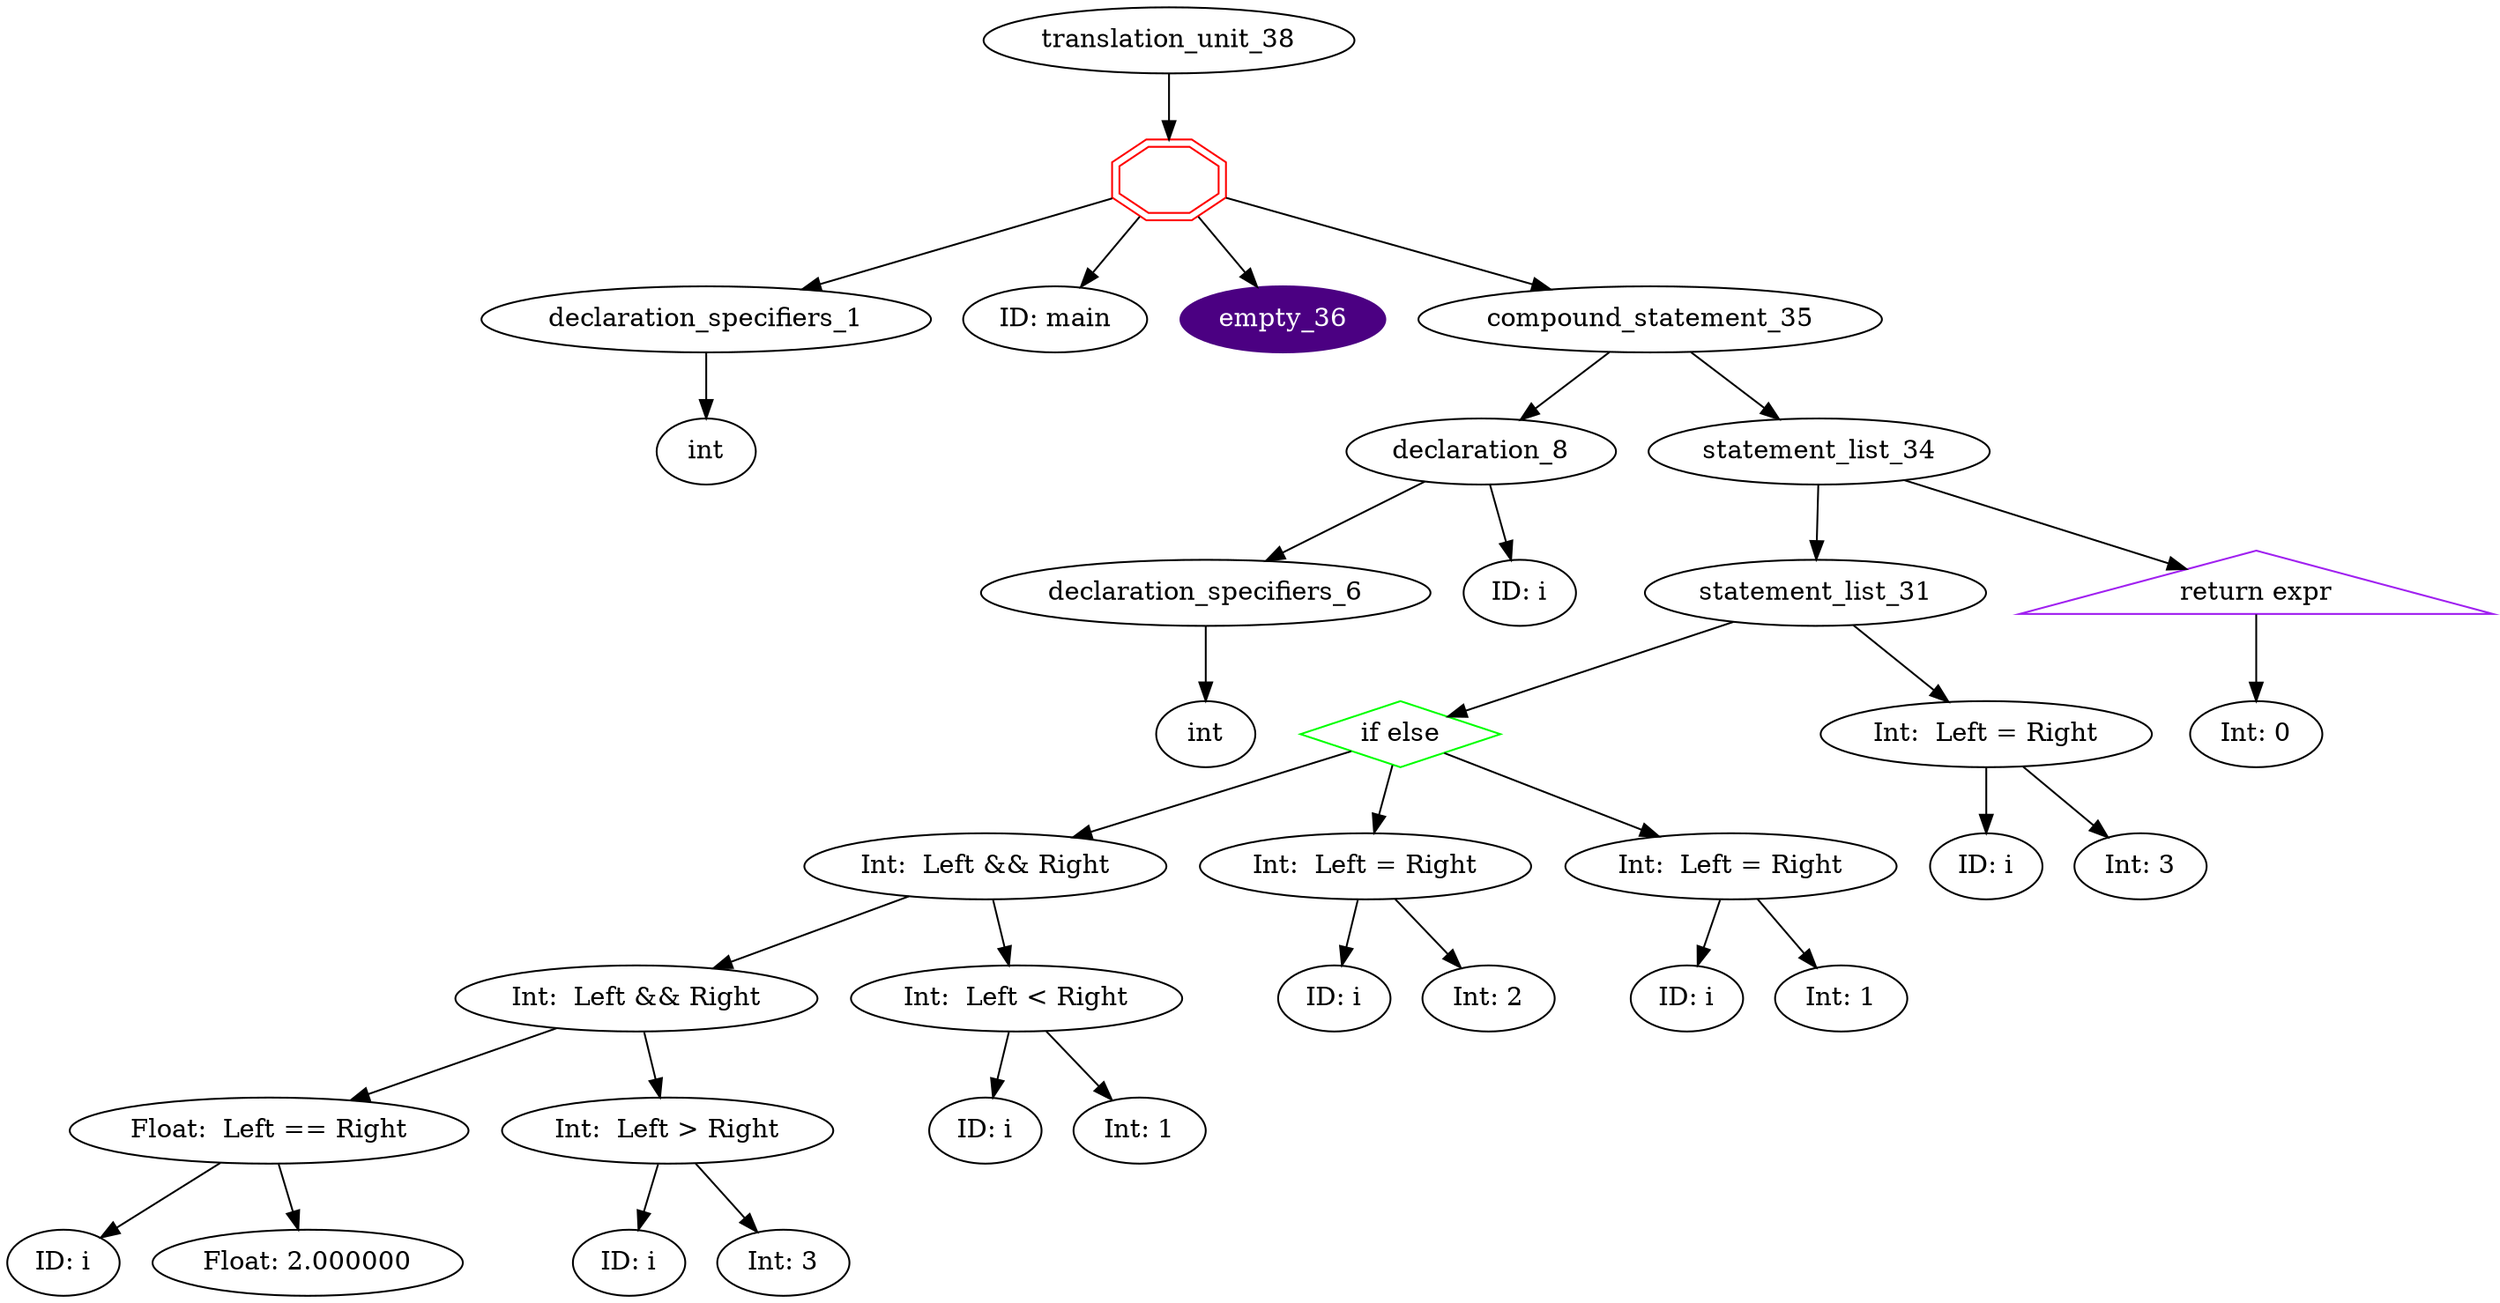 digraph AST {
	translation_unit_38 -> function_definition_37;
	function_definition_37 [shape=doubleoctagon,color=red,label=""]
	function_definition_37 -> declaration_specifiers_1;
	declaration_specifiers_1 [label="declaration_specifiers_1"]
	declaration_specifiers_1 -> type_specifier_0;
	type_specifier_0 [label="int"]
	function_definition_37 -> identifier_2;
	identifier_2 [label="ID: main"]
	function_definition_37 -> empty_36;
	empty_36 [style=filled,color=indigo,fontcolor=white]
	function_definition_37 -> compound_statement_35;
	compound_statement_35 -> declaration_8;
	declaration_8 [label="declaration_8"]
	declaration_8 -> declaration_specifiers_6;
	declaration_specifiers_6 [label="declaration_specifiers_6"]
	declaration_specifiers_6 -> type_specifier_5;
	type_specifier_5 [label="int"]
	declaration_8 -> identifier_7;
	identifier_7 [label="ID: i"]
	compound_statement_35 -> statement_list_34;
	statement_list_34 -> statement_list_31;
	statement_list_31 -> selection_statement_27;
	selection_statement_27 [shape=diamond,color=green,label="if else"]
	selection_statement_27 -> conditional_expression_20;
	conditional_expression_20 [label="Int:  Left && Right"]
	conditional_expression_20 -> conditional_expression_16;
	conditional_expression_16 [label="Int:  Left && Right"]
	conditional_expression_16 -> equality_expression_11;
	equality_expression_11 [label="Float:  Left == Right"]
	equality_expression_11 -> identifier_9;
	identifier_9 [label="ID: i"]
	equality_expression_11 -> constant_10;
	constant_10 [label="Float: 2.000000"]
	conditional_expression_16 -> equality_expression_15;
	equality_expression_15 [label="Int:  Left > Right"]
	equality_expression_15 -> identifier_13;
	identifier_13 [label="ID: i"]
	equality_expression_15 -> constant_14;
	constant_14 [label="Int: 3"]
	conditional_expression_20 -> equality_expression_19;
	equality_expression_19 [label="Int:  Left < Right"]
	equality_expression_19 -> identifier_17;
	identifier_17 [label="ID: i"]
	equality_expression_19 -> constant_18;
	constant_18 [label="Int: 1"]
	selection_statement_27 -> assignment_expression_23;
	assignment_expression_23 [label="Int:  Left = Right"]
	assignment_expression_23 -> identifier_21;
	identifier_21 [label="ID: i"]
	assignment_expression_23 -> constant_22;
	constant_22 [label="Int: 2"]
	selection_statement_27 -> assignment_expression_26;
	assignment_expression_26 [label="Int:  Left = Right"]
	assignment_expression_26 -> identifier_24;
	identifier_24 [label="ID: i"]
	assignment_expression_26 -> constant_25;
	constant_25 [label="Int: 1"]
	statement_list_31 -> assignment_expression_30;
	assignment_expression_30 [label="Int:  Left = Right"]
	assignment_expression_30 -> identifier_28;
	identifier_28 [label="ID: i"]
	assignment_expression_30 -> constant_29;
	constant_29 [label="Int: 3"]
	statement_list_34 -> jump_statement_33;
	jump_statement_33 [shape = triangle,color=purple,label="return expr"]
	jump_statement_33 -> constant_32;
	constant_32 [label="Int: 0"]
}
